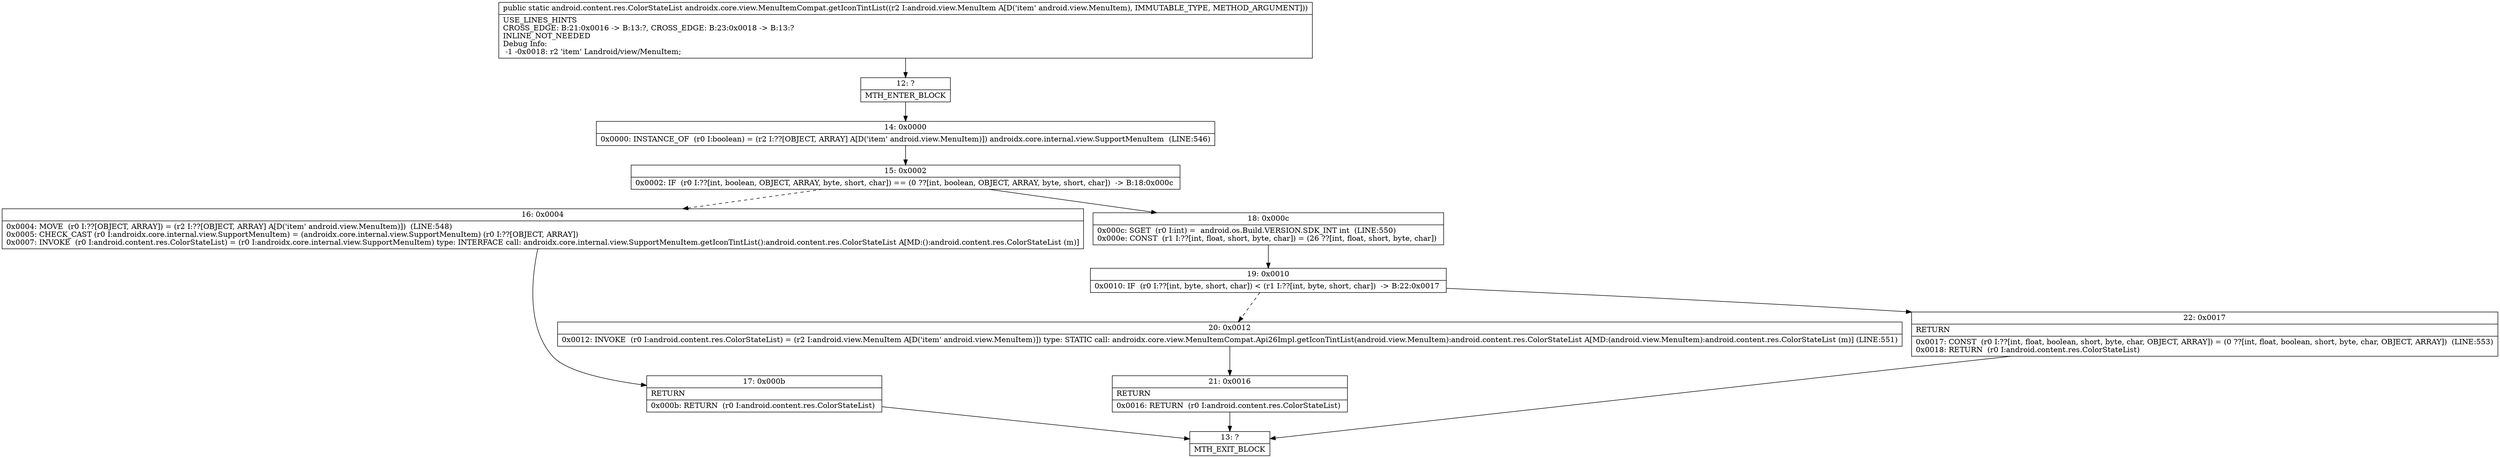 digraph "CFG forandroidx.core.view.MenuItemCompat.getIconTintList(Landroid\/view\/MenuItem;)Landroid\/content\/res\/ColorStateList;" {
Node_12 [shape=record,label="{12\:\ ?|MTH_ENTER_BLOCK\l}"];
Node_14 [shape=record,label="{14\:\ 0x0000|0x0000: INSTANCE_OF  (r0 I:boolean) = (r2 I:??[OBJECT, ARRAY] A[D('item' android.view.MenuItem)]) androidx.core.internal.view.SupportMenuItem  (LINE:546)\l}"];
Node_15 [shape=record,label="{15\:\ 0x0002|0x0002: IF  (r0 I:??[int, boolean, OBJECT, ARRAY, byte, short, char]) == (0 ??[int, boolean, OBJECT, ARRAY, byte, short, char])  \-\> B:18:0x000c \l}"];
Node_16 [shape=record,label="{16\:\ 0x0004|0x0004: MOVE  (r0 I:??[OBJECT, ARRAY]) = (r2 I:??[OBJECT, ARRAY] A[D('item' android.view.MenuItem)])  (LINE:548)\l0x0005: CHECK_CAST (r0 I:androidx.core.internal.view.SupportMenuItem) = (androidx.core.internal.view.SupportMenuItem) (r0 I:??[OBJECT, ARRAY]) \l0x0007: INVOKE  (r0 I:android.content.res.ColorStateList) = (r0 I:androidx.core.internal.view.SupportMenuItem) type: INTERFACE call: androidx.core.internal.view.SupportMenuItem.getIconTintList():android.content.res.ColorStateList A[MD:():android.content.res.ColorStateList (m)]\l}"];
Node_17 [shape=record,label="{17\:\ 0x000b|RETURN\l|0x000b: RETURN  (r0 I:android.content.res.ColorStateList) \l}"];
Node_13 [shape=record,label="{13\:\ ?|MTH_EXIT_BLOCK\l}"];
Node_18 [shape=record,label="{18\:\ 0x000c|0x000c: SGET  (r0 I:int) =  android.os.Build.VERSION.SDK_INT int  (LINE:550)\l0x000e: CONST  (r1 I:??[int, float, short, byte, char]) = (26 ??[int, float, short, byte, char]) \l}"];
Node_19 [shape=record,label="{19\:\ 0x0010|0x0010: IF  (r0 I:??[int, byte, short, char]) \< (r1 I:??[int, byte, short, char])  \-\> B:22:0x0017 \l}"];
Node_20 [shape=record,label="{20\:\ 0x0012|0x0012: INVOKE  (r0 I:android.content.res.ColorStateList) = (r2 I:android.view.MenuItem A[D('item' android.view.MenuItem)]) type: STATIC call: androidx.core.view.MenuItemCompat.Api26Impl.getIconTintList(android.view.MenuItem):android.content.res.ColorStateList A[MD:(android.view.MenuItem):android.content.res.ColorStateList (m)] (LINE:551)\l}"];
Node_21 [shape=record,label="{21\:\ 0x0016|RETURN\l|0x0016: RETURN  (r0 I:android.content.res.ColorStateList) \l}"];
Node_22 [shape=record,label="{22\:\ 0x0017|RETURN\l|0x0017: CONST  (r0 I:??[int, float, boolean, short, byte, char, OBJECT, ARRAY]) = (0 ??[int, float, boolean, short, byte, char, OBJECT, ARRAY])  (LINE:553)\l0x0018: RETURN  (r0 I:android.content.res.ColorStateList) \l}"];
MethodNode[shape=record,label="{public static android.content.res.ColorStateList androidx.core.view.MenuItemCompat.getIconTintList((r2 I:android.view.MenuItem A[D('item' android.view.MenuItem), IMMUTABLE_TYPE, METHOD_ARGUMENT]))  | USE_LINES_HINTS\lCROSS_EDGE: B:21:0x0016 \-\> B:13:?, CROSS_EDGE: B:23:0x0018 \-\> B:13:?\lINLINE_NOT_NEEDED\lDebug Info:\l  \-1 \-0x0018: r2 'item' Landroid\/view\/MenuItem;\l}"];
MethodNode -> Node_12;Node_12 -> Node_14;
Node_14 -> Node_15;
Node_15 -> Node_16[style=dashed];
Node_15 -> Node_18;
Node_16 -> Node_17;
Node_17 -> Node_13;
Node_18 -> Node_19;
Node_19 -> Node_20[style=dashed];
Node_19 -> Node_22;
Node_20 -> Node_21;
Node_21 -> Node_13;
Node_22 -> Node_13;
}

